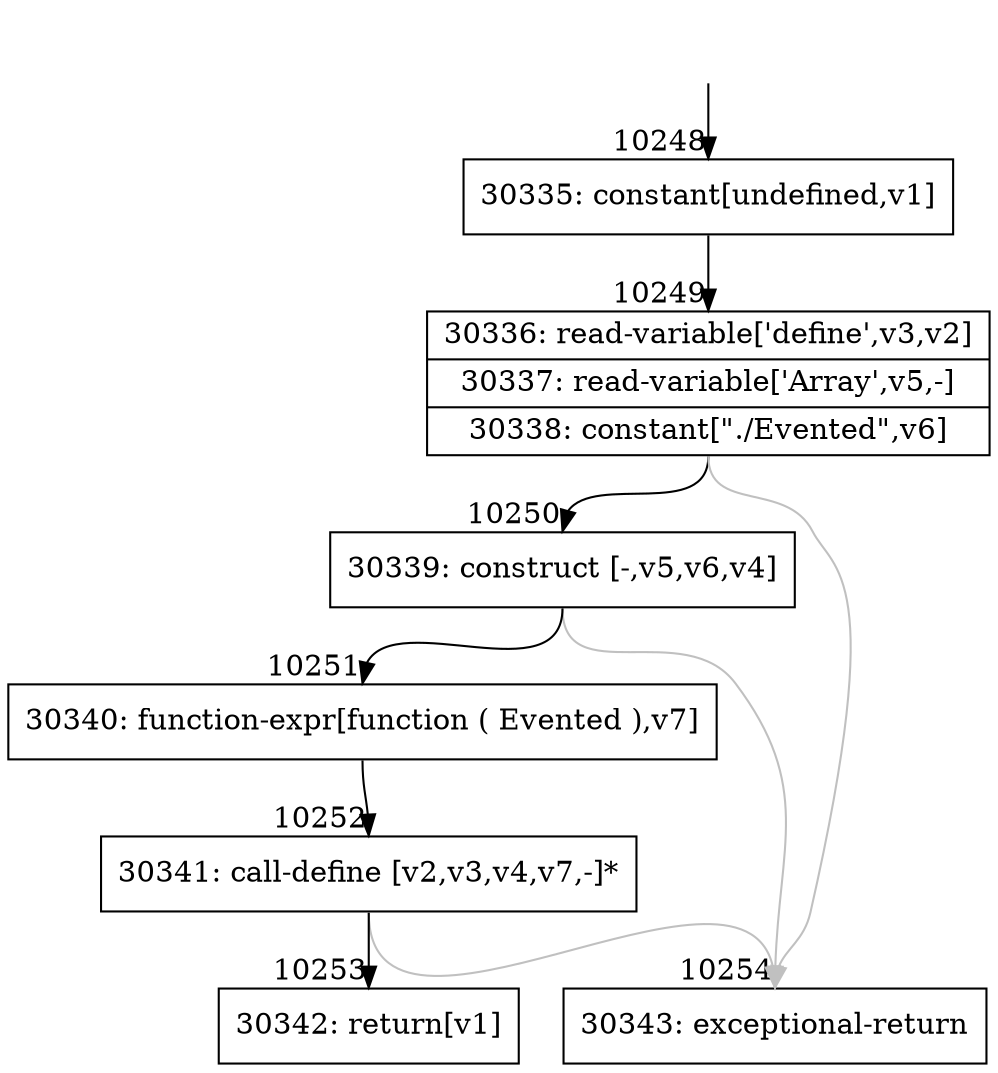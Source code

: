 digraph {
rankdir="TD"
BB_entry730[shape=none,label=""];
BB_entry730 -> BB10248 [tailport=s, headport=n, headlabel="    10248"]
BB10248 [shape=record label="{30335: constant[undefined,v1]}" ] 
BB10248 -> BB10249 [tailport=s, headport=n, headlabel="      10249"]
BB10249 [shape=record label="{30336: read-variable['define',v3,v2]|30337: read-variable['Array',v5,-]|30338: constant[\"./Evented\",v6]}" ] 
BB10249 -> BB10250 [tailport=s, headport=n, headlabel="      10250"]
BB10249 -> BB10254 [tailport=s, headport=n, color=gray, headlabel="      10254"]
BB10250 [shape=record label="{30339: construct [-,v5,v6,v4]}" ] 
BB10250 -> BB10251 [tailport=s, headport=n, headlabel="      10251"]
BB10250 -> BB10254 [tailport=s, headport=n, color=gray]
BB10251 [shape=record label="{30340: function-expr[function ( Evented ),v7]}" ] 
BB10251 -> BB10252 [tailport=s, headport=n, headlabel="      10252"]
BB10252 [shape=record label="{30341: call-define [v2,v3,v4,v7,-]*}" ] 
BB10252 -> BB10253 [tailport=s, headport=n, headlabel="      10253"]
BB10252 -> BB10254 [tailport=s, headport=n, color=gray]
BB10253 [shape=record label="{30342: return[v1]}" ] 
BB10254 [shape=record label="{30343: exceptional-return}" ] 
//#$~ 14349
}
